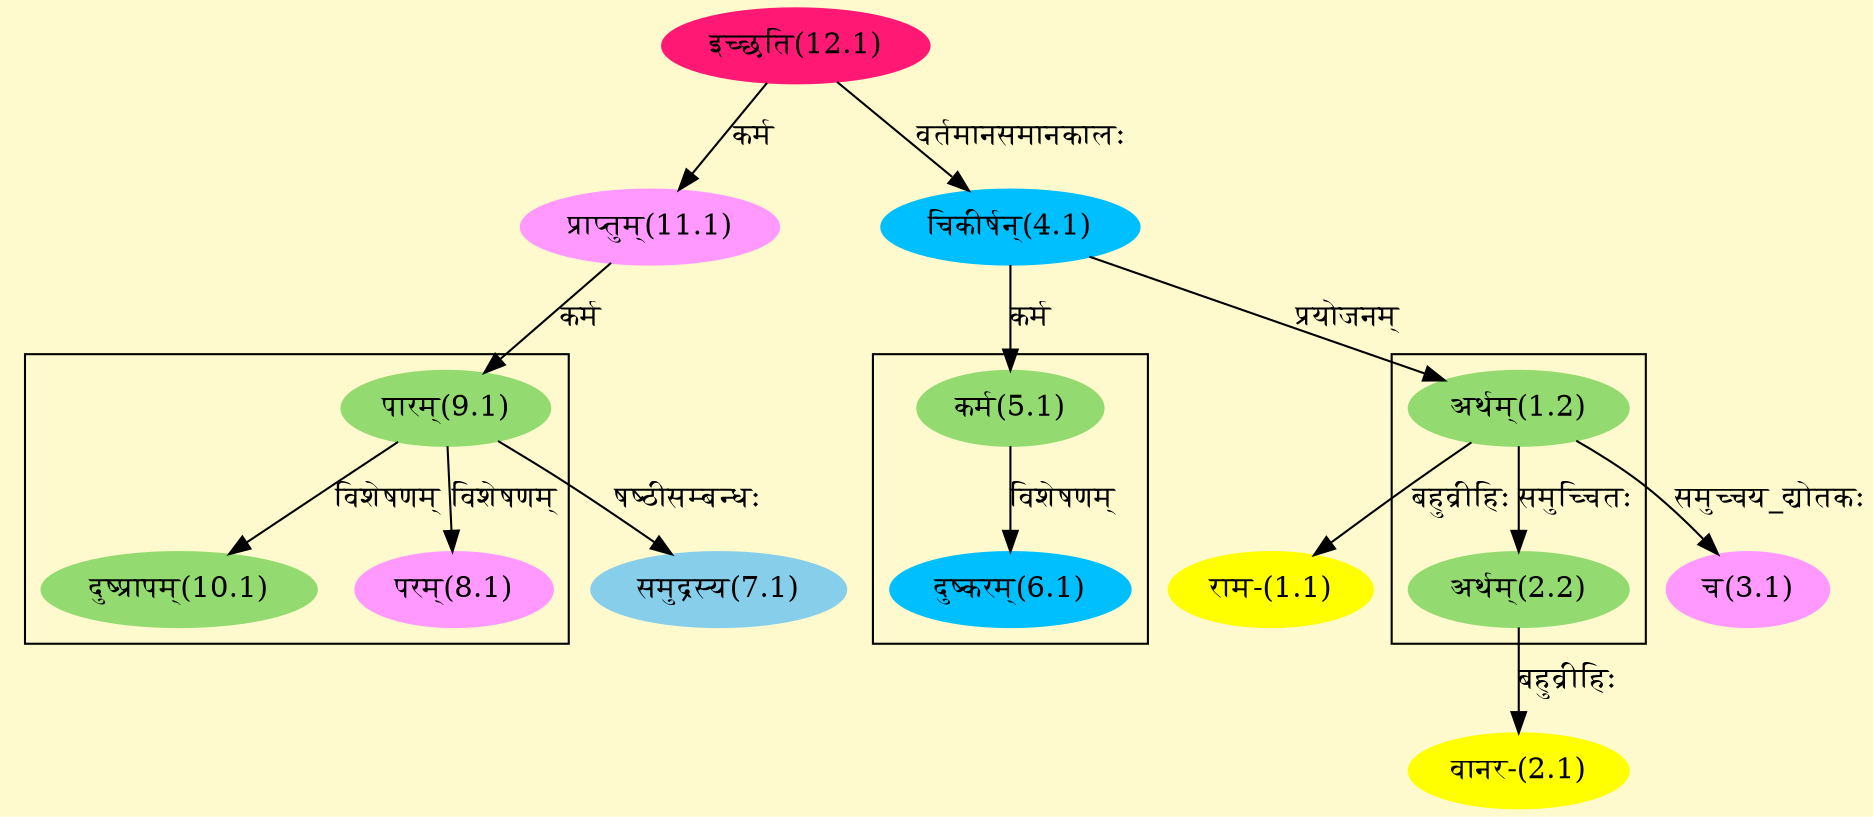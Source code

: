 digraph G{
rankdir=BT;
 compound=true;
 bgcolor="lemonchiffon1";

subgraph cluster_1{
Node2_2 [style=filled, color="#93DB70" label = "अर्थम्(2.2)"]
Node1_2 [style=filled, color="#93DB70" label = "अर्थम्(1.2)"]

}

subgraph cluster_2{
Node6_1 [style=filled, color="#00BFFF" label = "दुष्करम्(6.1)"]
Node5_1 [style=filled, color="#93DB70" label = "कर्म(5.1)"]

}

subgraph cluster_3{
Node8_1 [style=filled, color="#FF99FF" label = "परम्(8.1)"]
Node9_1 [style=filled, color="#93DB70" label = "पारम्(9.1)"]
Node10_1 [style=filled, color="#93DB70" label = "दुष्प्रापम्(10.1)"]

}
Node1_1 [style=filled, color="#FFFF00" label = "राम-(1.1)"]
Node1_2 [style=filled, color="#93DB70" label = "अर्थम्(1.2)"]
Node4_1 [style=filled, color="#00BFFF" label = "चिकीर्षन्(4.1)"]
Node2_1 [style=filled, color="#FFFF00" label = "वानर-(2.1)"]
Node2_2 [style=filled, color="#93DB70" label = "अर्थम्(2.2)"]
Node3_1 [style=filled, color="#FF99FF" label = "च(3.1)"]
Node12_1 [style=filled, color="#FF1975" label = "इच्छति(12.1)"]
Node5_1 [style=filled, color="#93DB70" label = "कर्म(5.1)"]
Node7_1 [style=filled, color="#87CEEB" label = "समुद्रस्य(7.1)"]
Node9_1 [style=filled, color="#93DB70" label = "पारम्(9.1)"]
Node11_1 [style=filled, color="#FF99FF" label = "प्राप्तुम्(11.1)"]
/* Start of Relations section */

Node1_1 -> Node1_2 [  label="बहुव्रीहिः"  dir="back" ]
Node1_2 -> Node4_1 [  label="प्रयोजनम्"  dir="back" ]
Node2_1 -> Node2_2 [  label="बहुव्रीहिः"  dir="back" ]
Node2_2 -> Node1_2 [  label="समुच्चितः"  dir="back" ]
Node3_1 -> Node1_2 [  label="समुच्चय_द्योतकः"  dir="back" ]
Node4_1 -> Node12_1 [  label="वर्तमानसमानकालः"  dir="back" ]
Node5_1 -> Node4_1 [  label="कर्म"  dir="back" ]
Node6_1 -> Node5_1 [  label="विशेषणम्"  dir="back" ]
Node7_1 -> Node9_1 [  label="षष्ठीसम्बन्धः"  dir="back" ]
Node8_1 -> Node9_1 [  label="विशेषणम्"  dir="back" ]
Node9_1 -> Node11_1 [  label="कर्म"  dir="back" ]
Node10_1 -> Node9_1 [  label="विशेषणम्"  dir="back" ]
Node11_1 -> Node12_1 [  label="कर्म"  dir="back" ]
}
